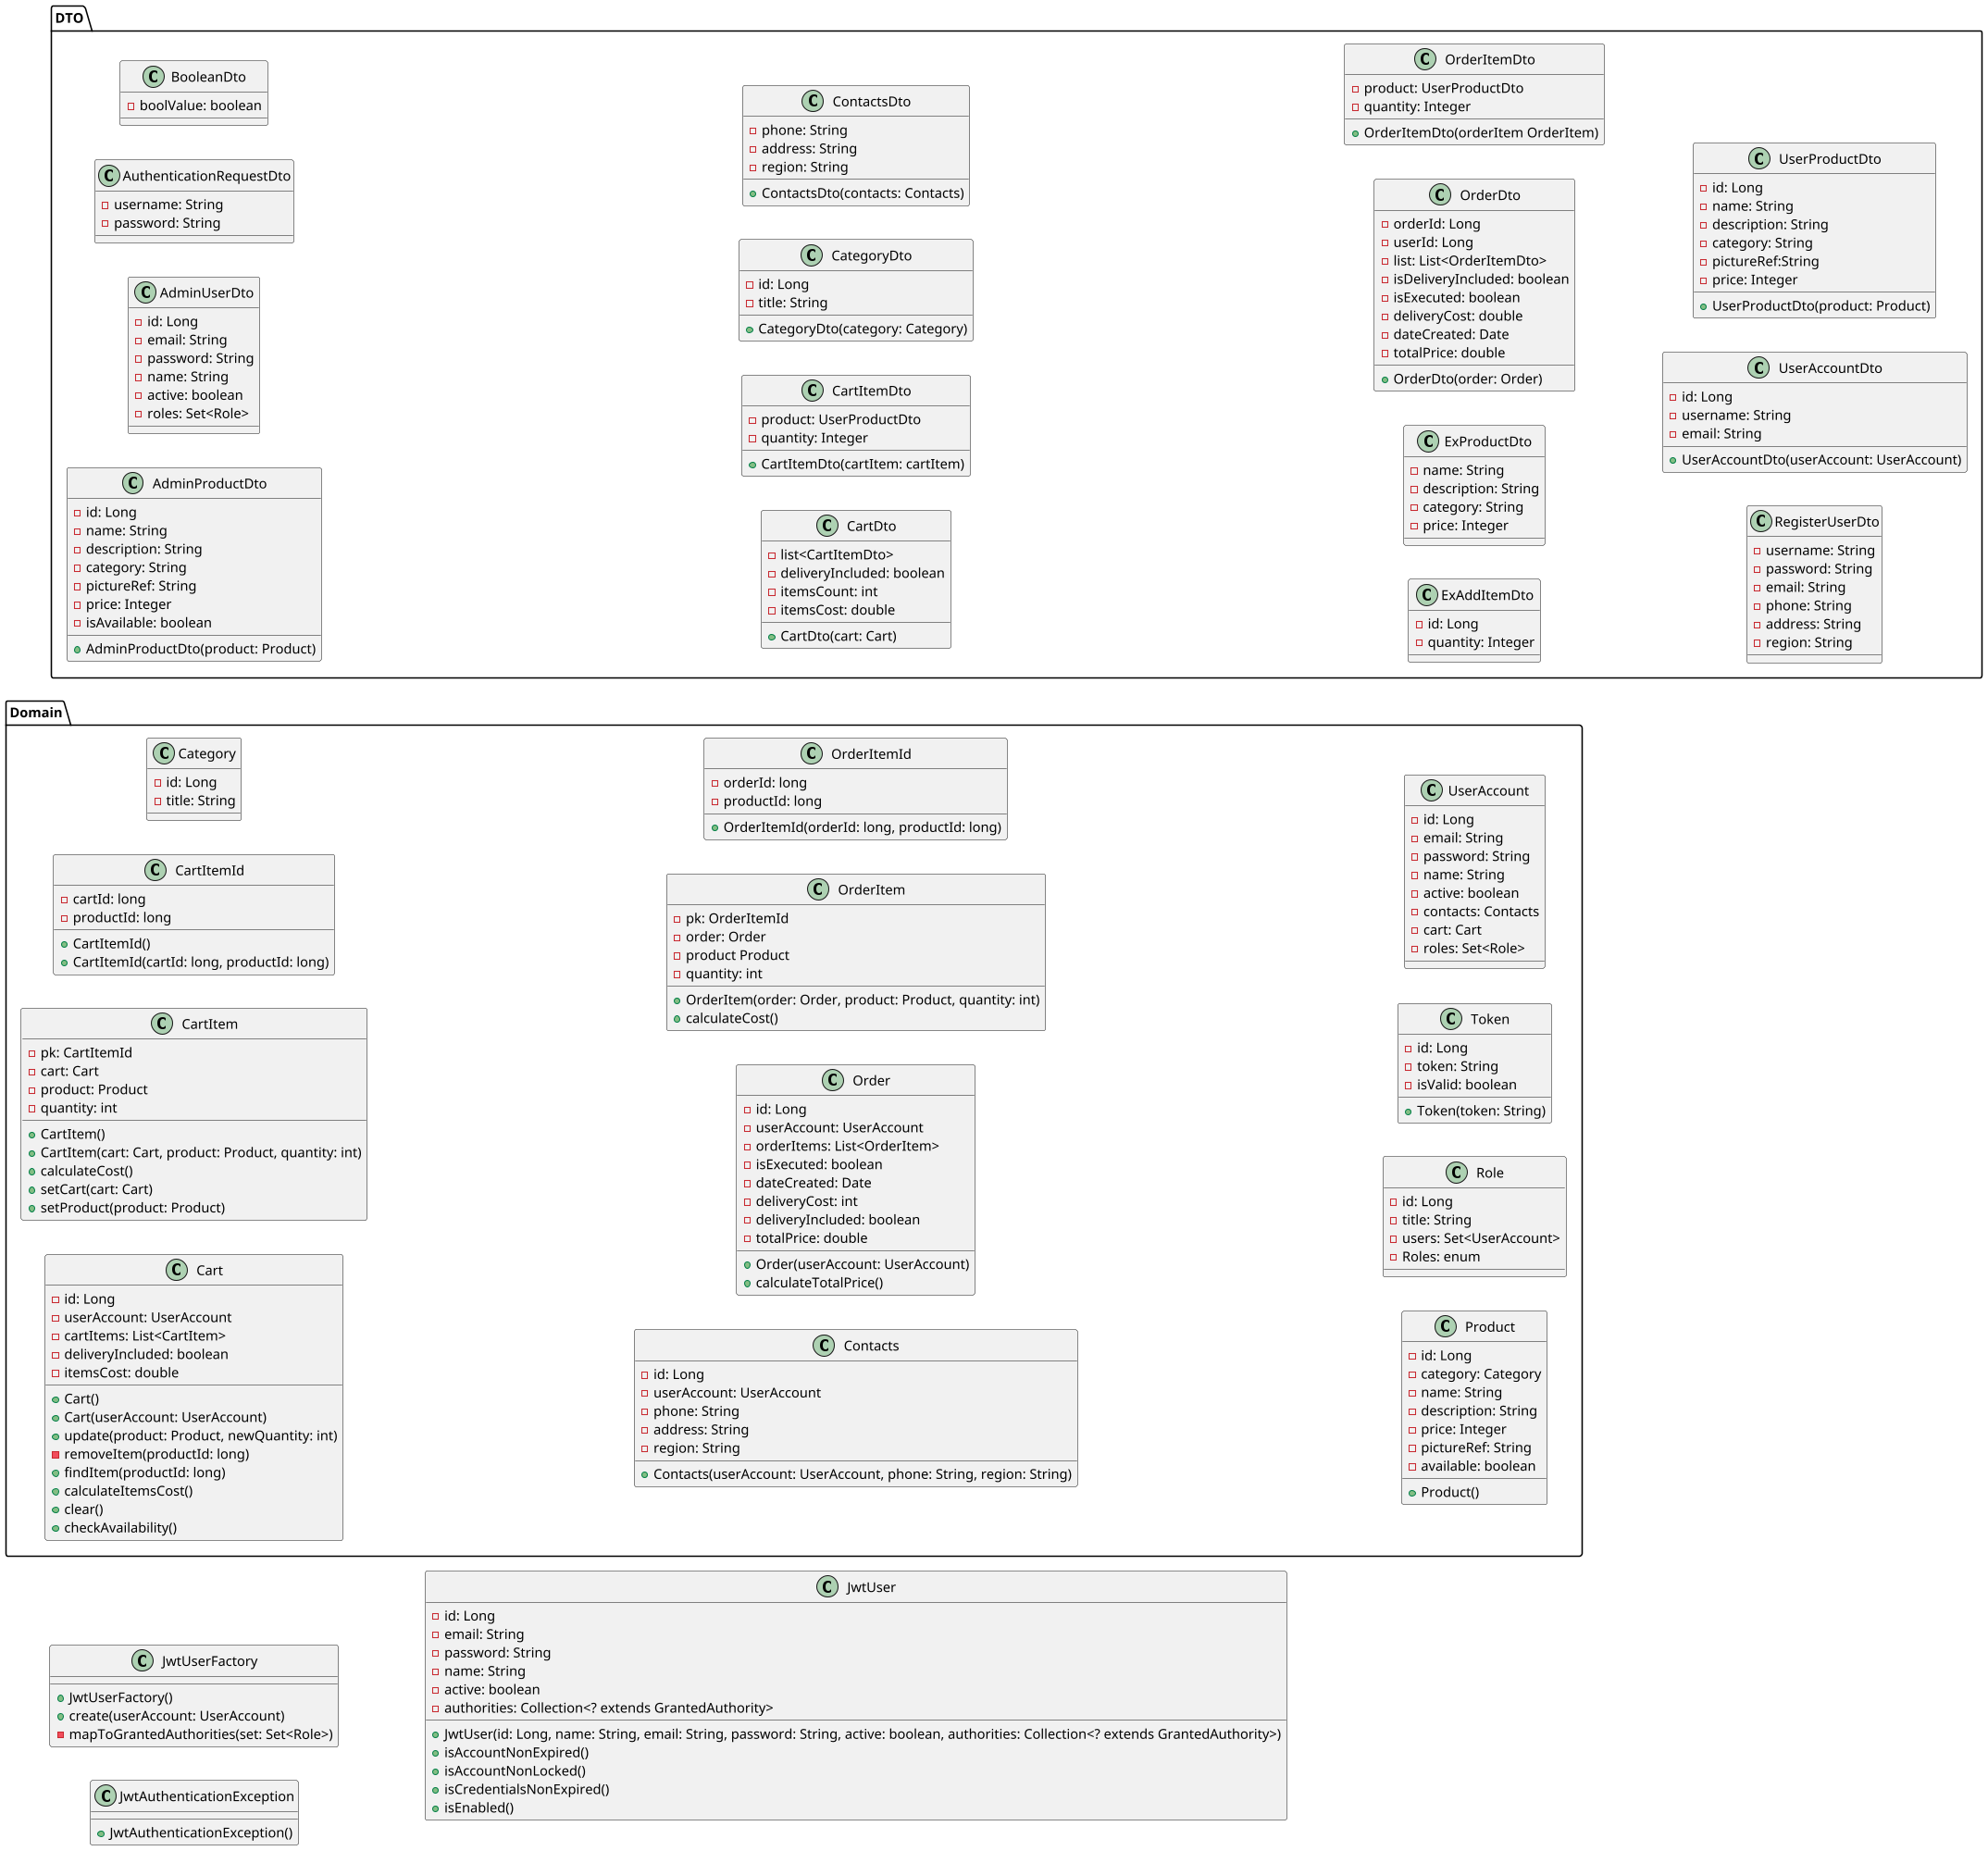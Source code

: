 @startuml ClassDiagram

scale 3000 width
scale 2000 height
left to right direction

class JwtUserFactory{
    +{method}JwtUserFactory()
    +{method}create(userAccount: UserAccount)
    -{method}mapToGrantedAuthorities(set: Set<Role>)
}

class JwtAuthenticationException{
    +{method}JwtAuthenticationException()
}

class JwtUser{
    -id: Long
    -email: String
    -password: String
    -name: String
    -active: boolean
    -authorities: Collection<? extends GrantedAuthority>
    +{method}JwtUser(id: Long, name: String, email: String, password: String, active: boolean, authorities: Collection<? extends GrantedAuthority>)
    +{method}isAccountNonExpired()
    +{method}isAccountNonLocked()
    +{method}isCredentialsNonExpired()
    +{method}isEnabled()
}

Package "Domain"{
    class Cart{
        -id: Long
        -userAccount: UserAccount
        -cartItems: List<CartItem>
        -deliveryIncluded: boolean
        -itemsCost: double
        +{method}Cart()
        +{method}Cart(userAccount: UserAccount)
        +{method}update(product: Product, newQuantity: int)
        -{method}removeItem(productId: long)
        +{method}findItem(productId: long)
        +{method}calculateItemsCost()
        +{method}clear()
        +{method}checkAvailability()
    }

    class CartItem{
        -pk: CartItemId
        -cart: Cart
        -product: Product
        -quantity: int
        +{method}CartItem()
        +{method}CartItem(cart: Cart, product: Product, quantity: int)
        +{method}calculateCost()
        +{method}setCart(cart: Cart)
        +{method}setProduct(product: Product)
    }

    class CartItemId{
        -cartId: long
        -productId: long
        +{method}CartItemId()
        +{method}CartItemId(cartId: long, productId: long)
    }

    class Category{
        -id: Long
        -title: String
    }

    class Contacts{
        -id: Long
        -userAccount: UserAccount
        -phone: String
        -address: String
        -region: String
        +{method}Contacts(userAccount: UserAccount, phone: String, region: String)
    }

    class Order{
        -id: Long
        -userAccount: UserAccount
        -orderItems: List<OrderItem>
        -isExecuted: boolean
        -dateCreated: Date
        -deliveryCost: int
        -deliveryIncluded: boolean
        -totalPrice: double
        +{method}Order(userAccount: UserAccount)
        +{method}calculateTotalPrice()
    }

    class OrderItem{
        -pk: OrderItemId
        -order: Order
        -product Product
        -quantity: int
        +{method}OrderItem(order: Order, product: Product, quantity: int)
        +{method}calculateCost()
    }

    class OrderItemId{
        -orderId: long
        -productId: long
        +{method}OrderItemId(orderId: long, productId: long)
    }

    class Product{
        -id: Long
        -category: Category
        -name: String
        -description: String
        -price: Integer
        -pictureRef: String
        -available: boolean
        +{method}Product()
    }

    class Role{
        -id: Long
        -title: String
        -users: Set<UserAccount>
        -Roles: enum
    }

    class Token{
        -id: Long
        -token: String
        -isValid: boolean
        +{method}Token(token: String)
    }

    class UserAccount{
        -id: Long
        -email: String
        -password: String
        -name: String
        -active: boolean
        -contacts: Contacts
        -cart: Cart
        -roles: Set<Role>
    }
}

Package "DTO"{
    class AdminProductDto{
        -id: Long
        -name: String
        -description: String
        -category: String
        -pictureRef: String
        -price: Integer
        -isAvailable: boolean
        +{method}AdminProductDto(product: Product)
    }

    class AdminUserDto{
        -id: Long
        -email: String
        -password: String
        -name: String
        -active: boolean
        -roles: Set<Role>
    }

    class AuthenticationRequestDto{
        -username: String
        -password: String
    }

    class BooleanDto{
        -boolValue: boolean
    }

    class CartDto{
        -list<CartItemDto>
        -deliveryIncluded: boolean
        -itemsCount: int
        -itemsCost: double
        +{method}CartDto(cart: Cart)
    }

    class CartItemDto{
        -product: UserProductDto
        -quantity: Integer
        +{method}CartItemDto(cartItem: cartItem)
    }

    class CategoryDto{
        -id: Long
        -title: String
        +{method}CategoryDto(category: Category)
    }

    class ContactsDto{
        -phone: String
        -address: String
        -region: String
        +{method}ContactsDto(contacts: Contacts)
    }

    class ExAddItemDto{
        -id: Long
        -quantity: Integer
    }

    class ExProductDto{
        -name: String
        -description: String
        -category: String
        -price: Integer
    }

    class OrderDto{
        -orderId: Long
        -userId: Long
        -list: List<OrderItemDto>
        -isDeliveryIncluded: boolean
        -isExecuted: boolean
        -deliveryCost: double
        -dateCreated: Date
        -totalPrice: double
        +{method}OrderDto(order: Order)
    }

    class OrderItemDto{
        -product: UserProductDto
        -quantity: Integer
        +{method}OrderItemDto(orderItem OrderItem)
    }

    class RegisterUserDto{
        -username: String
        -password: String
        -email: String
        -phone: String
        -address: String
        -region: String
    }

    class UserAccountDto{
        -id: Long
        -username: String
        -email: String
        +{method}UserAccountDto(userAccount: UserAccount)
    }

    class UserProductDto{
        -id: Long
        -name: String
        -description: String
        -category: String
        -pictureRef:String
        -price: Integer
        +{method}UserProductDto(product: Product)
    }
}

@enduml